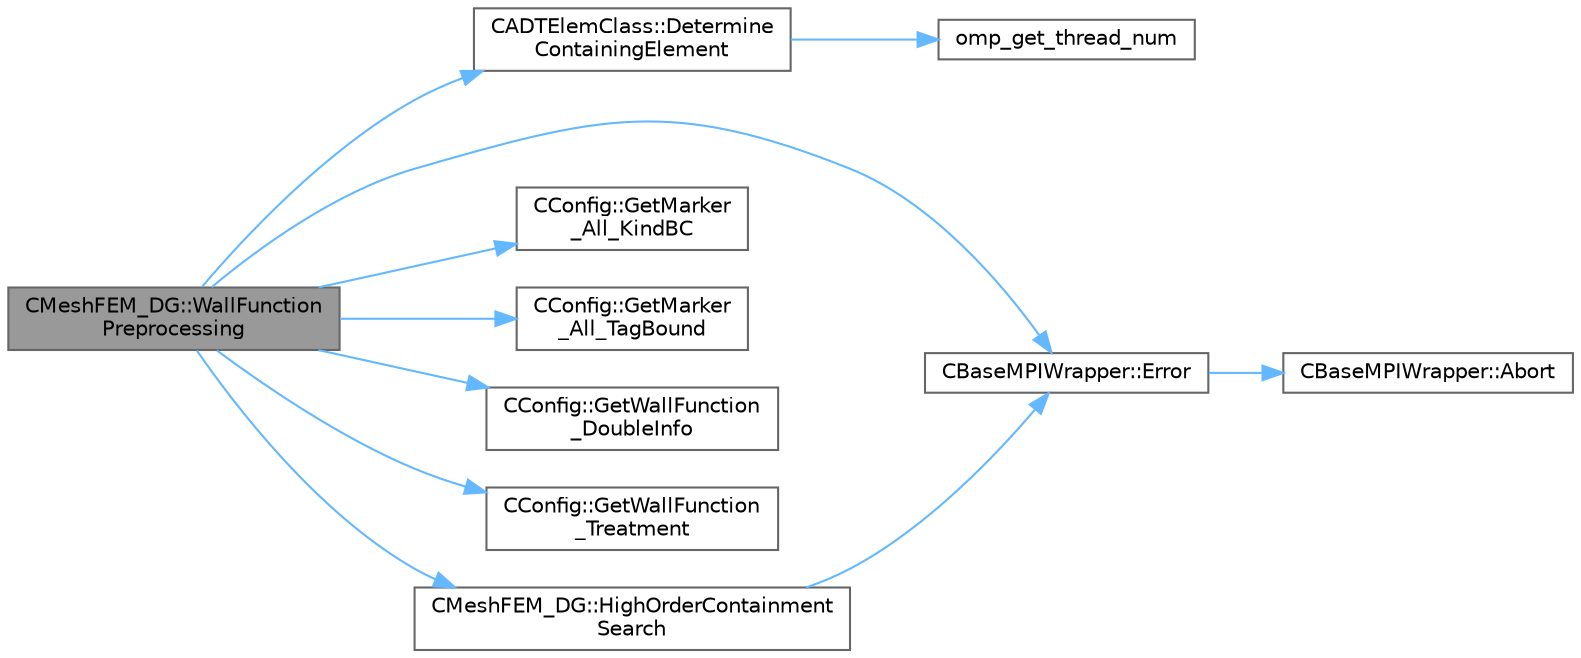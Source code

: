digraph "CMeshFEM_DG::WallFunctionPreprocessing"
{
 // LATEX_PDF_SIZE
  bgcolor="transparent";
  edge [fontname=Helvetica,fontsize=10,labelfontname=Helvetica,labelfontsize=10];
  node [fontname=Helvetica,fontsize=10,shape=box,height=0.2,width=0.4];
  rankdir="LR";
  Node1 [id="Node000001",label="CMeshFEM_DG::WallFunction\lPreprocessing",height=0.2,width=0.4,color="gray40", fillcolor="grey60", style="filled", fontcolor="black",tooltip="Function, which carries out the preprocessing tasks when wall functions are used."];
  Node1 -> Node2 [id="edge1_Node000001_Node000002",color="steelblue1",style="solid",tooltip=" "];
  Node2 [id="Node000002",label="CADTElemClass::Determine\lContainingElement",height=0.2,width=0.4,color="grey40", fillcolor="white", style="filled",URL="$classCADTElemClass.html#a2708b4c5925a10d57edba3630fb19bcb",tooltip="Function, which determines the element that contains the given coordinate."];
  Node2 -> Node3 [id="edge2_Node000002_Node000003",color="steelblue1",style="solid",tooltip=" "];
  Node3 [id="Node000003",label="omp_get_thread_num",height=0.2,width=0.4,color="grey40", fillcolor="white", style="filled",URL="$omp__structure_8hpp.html#aad63dd7e34961dbbd2e8774e7f6bc2d0",tooltip="Index of current thread, akin to MPI rank."];
  Node1 -> Node4 [id="edge3_Node000001_Node000004",color="steelblue1",style="solid",tooltip=" "];
  Node4 [id="Node000004",label="CBaseMPIWrapper::Error",height=0.2,width=0.4,color="grey40", fillcolor="white", style="filled",URL="$classCBaseMPIWrapper.html#a04457c47629bda56704e6a8804833eeb",tooltip=" "];
  Node4 -> Node5 [id="edge4_Node000004_Node000005",color="steelblue1",style="solid",tooltip=" "];
  Node5 [id="Node000005",label="CBaseMPIWrapper::Abort",height=0.2,width=0.4,color="grey40", fillcolor="white", style="filled",URL="$classCBaseMPIWrapper.html#af7297d861dca86b45cf561b6ab642e8f",tooltip=" "];
  Node1 -> Node6 [id="edge5_Node000001_Node000006",color="steelblue1",style="solid",tooltip=" "];
  Node6 [id="Node000006",label="CConfig::GetMarker\l_All_KindBC",height=0.2,width=0.4,color="grey40", fillcolor="white", style="filled",URL="$classCConfig.html#ae003cd8f406eaaa91849a774c9a20730",tooltip="Get the kind of boundary for each marker."];
  Node1 -> Node7 [id="edge6_Node000001_Node000007",color="steelblue1",style="solid",tooltip=" "];
  Node7 [id="Node000007",label="CConfig::GetMarker\l_All_TagBound",height=0.2,width=0.4,color="grey40", fillcolor="white", style="filled",URL="$classCConfig.html#ab8c9c1f45950a29355be4ff357049440",tooltip="Get the index of the surface defined in the geometry file."];
  Node1 -> Node8 [id="edge7_Node000001_Node000008",color="steelblue1",style="solid",tooltip=" "];
  Node8 [id="Node000008",label="CConfig::GetWallFunction\l_DoubleInfo",height=0.2,width=0.4,color="grey40", fillcolor="white", style="filled",URL="$classCConfig.html#a1648cf9653febb607f28a30afb0d32c0",tooltip="Get the additional double info for the wall function treatment for the given boundary marker."];
  Node1 -> Node9 [id="edge8_Node000001_Node000009",color="steelblue1",style="solid",tooltip=" "];
  Node9 [id="Node000009",label="CConfig::GetWallFunction\l_Treatment",height=0.2,width=0.4,color="grey40", fillcolor="white", style="filled",URL="$classCConfig.html#a043a4b5195c03df603bba6202c9349e8",tooltip="Get the wall function treatment for the given boundary marker."];
  Node1 -> Node10 [id="edge9_Node000001_Node000010",color="steelblue1",style="solid",tooltip=" "];
  Node10 [id="Node000010",label="CMeshFEM_DG::HighOrderContainment\lSearch",height=0.2,width=0.4,color="grey40", fillcolor="white", style="filled",URL="$classCMeshFEM__DG.html#a7fcd9b661bfbb22f881d8d6800d92893",tooltip="Function, which computes the parametric coordinates of the given Cartesian coordinates inside the giv..."];
  Node10 -> Node4 [id="edge10_Node000010_Node000004",color="steelblue1",style="solid",tooltip=" "];
}

